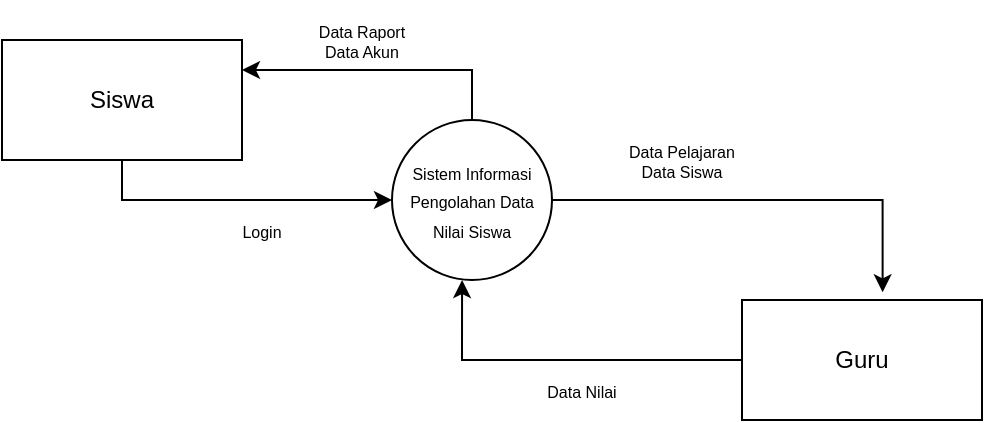 <mxfile version="21.3.7" type="device">
  <diagram name="Page-1" id="jZBVtP8UfAgM57NbWzHE">
    <mxGraphModel dx="733" dy="403" grid="1" gridSize="10" guides="1" tooltips="1" connect="1" arrows="1" fold="1" page="1" pageScale="1" pageWidth="850" pageHeight="1100" math="0" shadow="0">
      <root>
        <mxCell id="0" />
        <mxCell id="1" parent="0" />
        <mxCell id="-ChIbXCmicpVbiaIvaEA-44" style="edgeStyle=orthogonalEdgeStyle;rounded=0;orthogonalLoop=1;jettySize=auto;html=1;entryX=1;entryY=0.25;entryDx=0;entryDy=0;" edge="1" parent="1" source="-ChIbXCmicpVbiaIvaEA-38" target="-ChIbXCmicpVbiaIvaEA-39">
          <mxGeometry relative="1" as="geometry">
            <Array as="points">
              <mxPoint x="425" y="355" />
            </Array>
          </mxGeometry>
        </mxCell>
        <mxCell id="-ChIbXCmicpVbiaIvaEA-52" style="edgeStyle=orthogonalEdgeStyle;rounded=0;orthogonalLoop=1;jettySize=auto;html=1;entryX=0.586;entryY=-0.064;entryDx=0;entryDy=0;entryPerimeter=0;" edge="1" parent="1" source="-ChIbXCmicpVbiaIvaEA-38" target="-ChIbXCmicpVbiaIvaEA-50">
          <mxGeometry relative="1" as="geometry" />
        </mxCell>
        <mxCell id="-ChIbXCmicpVbiaIvaEA-38" value="&lt;font style=&quot;font-size: 8px;&quot;&gt;Sistem Informasi Pengolahan Data Nilai Siswa&lt;/font&gt;" style="ellipse;whiteSpace=wrap;html=1;aspect=fixed;" vertex="1" parent="1">
          <mxGeometry x="385" y="380" width="80" height="80" as="geometry" />
        </mxCell>
        <mxCell id="-ChIbXCmicpVbiaIvaEA-46" style="edgeStyle=orthogonalEdgeStyle;rounded=0;orthogonalLoop=1;jettySize=auto;html=1;" edge="1" parent="1" source="-ChIbXCmicpVbiaIvaEA-39" target="-ChIbXCmicpVbiaIvaEA-38">
          <mxGeometry relative="1" as="geometry">
            <Array as="points">
              <mxPoint x="250" y="420" />
            </Array>
          </mxGeometry>
        </mxCell>
        <mxCell id="-ChIbXCmicpVbiaIvaEA-39" value="Siswa" style="rounded=0;whiteSpace=wrap;html=1;" vertex="1" parent="1">
          <mxGeometry x="190" y="340" width="120" height="60" as="geometry" />
        </mxCell>
        <mxCell id="-ChIbXCmicpVbiaIvaEA-47" value="&lt;font style=&quot;font-size: 8px;&quot;&gt;Data Akun&lt;/font&gt;" style="text;strokeColor=none;align=center;fillColor=none;html=1;verticalAlign=middle;whiteSpace=wrap;rounded=0;" vertex="1" parent="1">
          <mxGeometry x="340" y="330" width="60" height="30" as="geometry" />
        </mxCell>
        <mxCell id="-ChIbXCmicpVbiaIvaEA-48" value="&lt;span style=&quot;font-size: 8px;&quot;&gt;Data Raport&lt;/span&gt;" style="text;strokeColor=none;align=center;fillColor=none;html=1;verticalAlign=middle;whiteSpace=wrap;rounded=0;" vertex="1" parent="1">
          <mxGeometry x="340" y="320" width="60" height="30" as="geometry" />
        </mxCell>
        <mxCell id="-ChIbXCmicpVbiaIvaEA-49" value="&lt;span style=&quot;font-size: 8px;&quot;&gt;Login&lt;/span&gt;" style="text;strokeColor=none;align=center;fillColor=none;html=1;verticalAlign=middle;whiteSpace=wrap;rounded=0;" vertex="1" parent="1">
          <mxGeometry x="290" y="420" width="60" height="30" as="geometry" />
        </mxCell>
        <mxCell id="-ChIbXCmicpVbiaIvaEA-51" style="edgeStyle=orthogonalEdgeStyle;rounded=0;orthogonalLoop=1;jettySize=auto;html=1;entryX=0.438;entryY=1;entryDx=0;entryDy=0;entryPerimeter=0;" edge="1" parent="1" source="-ChIbXCmicpVbiaIvaEA-50" target="-ChIbXCmicpVbiaIvaEA-38">
          <mxGeometry relative="1" as="geometry" />
        </mxCell>
        <mxCell id="-ChIbXCmicpVbiaIvaEA-50" value="Guru" style="rounded=0;whiteSpace=wrap;html=1;" vertex="1" parent="1">
          <mxGeometry x="560" y="470" width="120" height="60" as="geometry" />
        </mxCell>
        <mxCell id="-ChIbXCmicpVbiaIvaEA-53" value="&lt;span style=&quot;font-size: 8px;&quot;&gt;Data Siswa&lt;/span&gt;" style="text;strokeColor=none;align=center;fillColor=none;html=1;verticalAlign=middle;whiteSpace=wrap;rounded=0;" vertex="1" parent="1">
          <mxGeometry x="500" y="390" width="60" height="30" as="geometry" />
        </mxCell>
        <mxCell id="-ChIbXCmicpVbiaIvaEA-54" value="&lt;span style=&quot;font-size: 8px;&quot;&gt;Data Pelajaran&lt;/span&gt;" style="text;strokeColor=none;align=center;fillColor=none;html=1;verticalAlign=middle;whiteSpace=wrap;rounded=0;" vertex="1" parent="1">
          <mxGeometry x="500" y="380" width="60" height="30" as="geometry" />
        </mxCell>
        <mxCell id="-ChIbXCmicpVbiaIvaEA-56" value="&lt;span style=&quot;font-size: 8px;&quot;&gt;Data Nilai&lt;/span&gt;" style="text;strokeColor=none;align=center;fillColor=none;html=1;verticalAlign=middle;whiteSpace=wrap;rounded=0;" vertex="1" parent="1">
          <mxGeometry x="450" y="500" width="60" height="30" as="geometry" />
        </mxCell>
      </root>
    </mxGraphModel>
  </diagram>
</mxfile>
